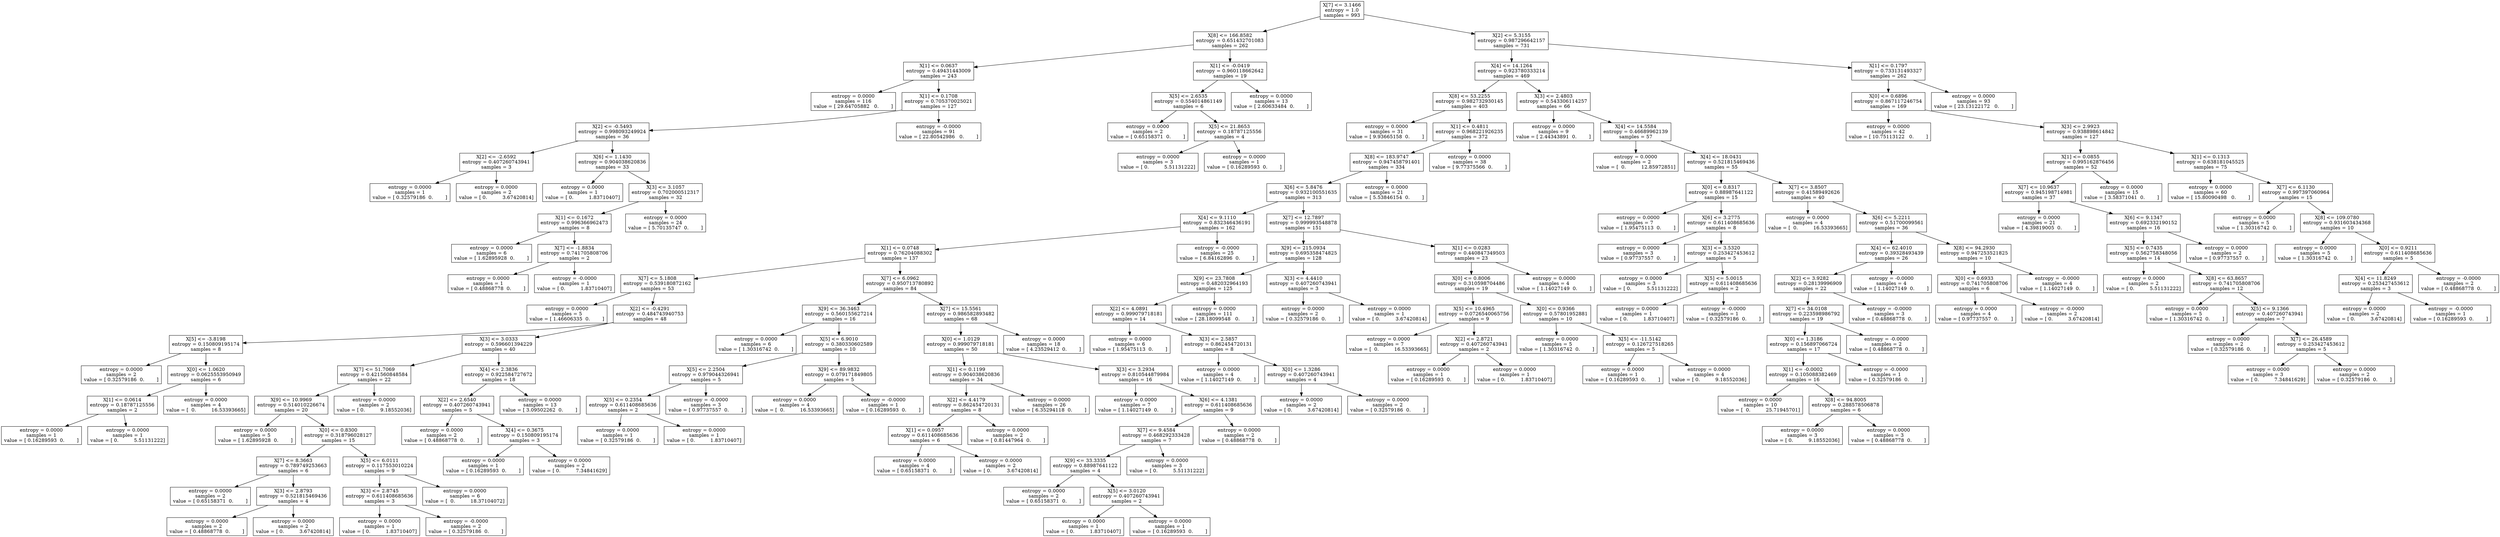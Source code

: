 digraph Tree {
0 [label="X[7] <= 3.1466\nentropy = 1.0\nsamples = 993", shape="box"] ;
1 [label="X[8] <= 166.8582\nentropy = 0.651432701083\nsamples = 262", shape="box"] ;
0 -> 1 ;
2 [label="X[1] <= 0.0637\nentropy = 0.49431443009\nsamples = 243", shape="box"] ;
1 -> 2 ;
3 [label="entropy = 0.0000\nsamples = 116\nvalue = [ 29.64705882   0.        ]", shape="box"] ;
2 -> 3 ;
4 [label="X[1] <= 0.1708\nentropy = 0.705370025021\nsamples = 127", shape="box"] ;
2 -> 4 ;
5 [label="X[2] <= -0.5493\nentropy = 0.998093249924\nsamples = 36", shape="box"] ;
4 -> 5 ;
6 [label="X[2] <= -2.6592\nentropy = 0.407260743941\nsamples = 3", shape="box"] ;
5 -> 6 ;
7 [label="entropy = 0.0000\nsamples = 1\nvalue = [ 0.32579186  0.        ]", shape="box"] ;
6 -> 7 ;
8 [label="entropy = 0.0000\nsamples = 2\nvalue = [ 0.          3.67420814]", shape="box"] ;
6 -> 8 ;
9 [label="X[6] <= 1.1430\nentropy = 0.904038620836\nsamples = 33", shape="box"] ;
5 -> 9 ;
10 [label="entropy = 0.0000\nsamples = 1\nvalue = [ 0.          1.83710407]", shape="box"] ;
9 -> 10 ;
11 [label="X[3] <= 3.1057\nentropy = 0.702000512317\nsamples = 32", shape="box"] ;
9 -> 11 ;
12 [label="X[1] <= 0.1672\nentropy = 0.996366962473\nsamples = 8", shape="box"] ;
11 -> 12 ;
13 [label="entropy = 0.0000\nsamples = 6\nvalue = [ 1.62895928  0.        ]", shape="box"] ;
12 -> 13 ;
14 [label="X[7] <= -1.8834\nentropy = 0.741705808706\nsamples = 2", shape="box"] ;
12 -> 14 ;
15 [label="entropy = 0.0000\nsamples = 1\nvalue = [ 0.48868778  0.        ]", shape="box"] ;
14 -> 15 ;
16 [label="entropy = -0.0000\nsamples = 1\nvalue = [ 0.          1.83710407]", shape="box"] ;
14 -> 16 ;
17 [label="entropy = 0.0000\nsamples = 24\nvalue = [ 5.70135747  0.        ]", shape="box"] ;
11 -> 17 ;
18 [label="entropy = -0.0000\nsamples = 91\nvalue = [ 22.80542986   0.        ]", shape="box"] ;
4 -> 18 ;
19 [label="X[1] <= -0.0419\nentropy = 0.960118662642\nsamples = 19", shape="box"] ;
1 -> 19 ;
20 [label="X[5] <= 2.6535\nentropy = 0.554014861149\nsamples = 6", shape="box"] ;
19 -> 20 ;
21 [label="entropy = 0.0000\nsamples = 2\nvalue = [ 0.65158371  0.        ]", shape="box"] ;
20 -> 21 ;
22 [label="X[5] <= 21.8653\nentropy = 0.18787125556\nsamples = 4", shape="box"] ;
20 -> 22 ;
23 [label="entropy = 0.0000\nsamples = 3\nvalue = [ 0.          5.51131222]", shape="box"] ;
22 -> 23 ;
24 [label="entropy = 0.0000\nsamples = 1\nvalue = [ 0.16289593  0.        ]", shape="box"] ;
22 -> 24 ;
25 [label="entropy = 0.0000\nsamples = 13\nvalue = [ 2.60633484  0.        ]", shape="box"] ;
19 -> 25 ;
26 [label="X[2] <= 5.3155\nentropy = 0.987296642157\nsamples = 731", shape="box"] ;
0 -> 26 ;
27 [label="X[4] <= 14.1264\nentropy = 0.923780333214\nsamples = 469", shape="box"] ;
26 -> 27 ;
28 [label="X[8] <= 53.2255\nentropy = 0.982732930145\nsamples = 403", shape="box"] ;
27 -> 28 ;
29 [label="entropy = 0.0000\nsamples = 31\nvalue = [ 9.93665158  0.        ]", shape="box"] ;
28 -> 29 ;
30 [label="X[1] <= 0.4811\nentropy = 0.968221926235\nsamples = 372", shape="box"] ;
28 -> 30 ;
31 [label="X[8] <= 183.9747\nentropy = 0.947458791401\nsamples = 334", shape="box"] ;
30 -> 31 ;
32 [label="X[6] <= 5.8476\nentropy = 0.932100551635\nsamples = 313", shape="box"] ;
31 -> 32 ;
33 [label="X[4] <= 9.1110\nentropy = 0.832346436191\nsamples = 162", shape="box"] ;
32 -> 33 ;
34 [label="X[1] <= 0.0748\nentropy = 0.76204088302\nsamples = 137", shape="box"] ;
33 -> 34 ;
35 [label="X[7] <= 5.1808\nentropy = 0.539180872162\nsamples = 53", shape="box"] ;
34 -> 35 ;
36 [label="entropy = 0.0000\nsamples = 5\nvalue = [ 1.46606335  0.        ]", shape="box"] ;
35 -> 36 ;
37 [label="X[2] <= -0.4291\nentropy = 0.484743940753\nsamples = 48", shape="box"] ;
35 -> 37 ;
38 [label="X[5] <= -3.8198\nentropy = 0.150809195174\nsamples = 8", shape="box"] ;
37 -> 38 ;
39 [label="entropy = 0.0000\nsamples = 2\nvalue = [ 0.32579186  0.        ]", shape="box"] ;
38 -> 39 ;
40 [label="X[0] <= 1.0620\nentropy = 0.0625553950949\nsamples = 6", shape="box"] ;
38 -> 40 ;
41 [label="X[1] <= 0.0614\nentropy = 0.18787125556\nsamples = 2", shape="box"] ;
40 -> 41 ;
42 [label="entropy = 0.0000\nsamples = 1\nvalue = [ 0.16289593  0.        ]", shape="box"] ;
41 -> 42 ;
43 [label="entropy = 0.0000\nsamples = 1\nvalue = [ 0.          5.51131222]", shape="box"] ;
41 -> 43 ;
44 [label="entropy = 0.0000\nsamples = 4\nvalue = [  0.          16.53393665]", shape="box"] ;
40 -> 44 ;
45 [label="X[3] <= 3.0333\nentropy = 0.596601394229\nsamples = 40", shape="box"] ;
37 -> 45 ;
46 [label="X[7] <= 51.7069\nentropy = 0.421560848584\nsamples = 22", shape="box"] ;
45 -> 46 ;
47 [label="X[9] <= 10.9969\nentropy = 0.514010226674\nsamples = 20", shape="box"] ;
46 -> 47 ;
48 [label="entropy = 0.0000\nsamples = 5\nvalue = [ 1.62895928  0.        ]", shape="box"] ;
47 -> 48 ;
49 [label="X[0] <= 0.8300\nentropy = 0.318796028127\nsamples = 15", shape="box"] ;
47 -> 49 ;
50 [label="X[7] <= 8.3663\nentropy = 0.789749253663\nsamples = 6", shape="box"] ;
49 -> 50 ;
51 [label="entropy = 0.0000\nsamples = 2\nvalue = [ 0.65158371  0.        ]", shape="box"] ;
50 -> 51 ;
52 [label="X[3] <= 2.8793\nentropy = 0.521815469436\nsamples = 4", shape="box"] ;
50 -> 52 ;
53 [label="entropy = 0.0000\nsamples = 2\nvalue = [ 0.48868778  0.        ]", shape="box"] ;
52 -> 53 ;
54 [label="entropy = 0.0000\nsamples = 2\nvalue = [ 0.          3.67420814]", shape="box"] ;
52 -> 54 ;
55 [label="X[5] <= 6.0111\nentropy = 0.117553010224\nsamples = 9", shape="box"] ;
49 -> 55 ;
56 [label="X[3] <= 2.8745\nentropy = 0.611408685636\nsamples = 3", shape="box"] ;
55 -> 56 ;
57 [label="entropy = 0.0000\nsamples = 1\nvalue = [ 0.          1.83710407]", shape="box"] ;
56 -> 57 ;
58 [label="entropy = -0.0000\nsamples = 2\nvalue = [ 0.32579186  0.        ]", shape="box"] ;
56 -> 58 ;
59 [label="entropy = 0.0000\nsamples = 6\nvalue = [  0.          18.37104072]", shape="box"] ;
55 -> 59 ;
60 [label="entropy = 0.0000\nsamples = 2\nvalue = [ 0.          9.18552036]", shape="box"] ;
46 -> 60 ;
61 [label="X[4] <= 2.3836\nentropy = 0.922584727672\nsamples = 18", shape="box"] ;
45 -> 61 ;
62 [label="X[2] <= 2.6540\nentropy = 0.407260743941\nsamples = 5", shape="box"] ;
61 -> 62 ;
63 [label="entropy = 0.0000\nsamples = 2\nvalue = [ 0.48868778  0.        ]", shape="box"] ;
62 -> 63 ;
64 [label="X[4] <= 0.3675\nentropy = 0.150809195174\nsamples = 3", shape="box"] ;
62 -> 64 ;
65 [label="entropy = 0.0000\nsamples = 1\nvalue = [ 0.16289593  0.        ]", shape="box"] ;
64 -> 65 ;
66 [label="entropy = 0.0000\nsamples = 2\nvalue = [ 0.          7.34841629]", shape="box"] ;
64 -> 66 ;
67 [label="entropy = 0.0000\nsamples = 13\nvalue = [ 3.09502262  0.        ]", shape="box"] ;
61 -> 67 ;
68 [label="X[7] <= 6.0962\nentropy = 0.950713780892\nsamples = 84", shape="box"] ;
34 -> 68 ;
69 [label="X[9] <= 36.3463\nentropy = 0.560155627214\nsamples = 16", shape="box"] ;
68 -> 69 ;
70 [label="entropy = 0.0000\nsamples = 6\nvalue = [ 1.30316742  0.        ]", shape="box"] ;
69 -> 70 ;
71 [label="X[5] <= 6.9010\nentropy = 0.380330602589\nsamples = 10", shape="box"] ;
69 -> 71 ;
72 [label="X[5] <= 2.2504\nentropy = 0.979044326941\nsamples = 5", shape="box"] ;
71 -> 72 ;
73 [label="X[5] <= 0.2354\nentropy = 0.611408685636\nsamples = 2", shape="box"] ;
72 -> 73 ;
74 [label="entropy = 0.0000\nsamples = 1\nvalue = [ 0.32579186  0.        ]", shape="box"] ;
73 -> 74 ;
75 [label="entropy = 0.0000\nsamples = 1\nvalue = [ 0.          1.83710407]", shape="box"] ;
73 -> 75 ;
76 [label="entropy = -0.0000\nsamples = 3\nvalue = [ 0.97737557  0.        ]", shape="box"] ;
72 -> 76 ;
77 [label="X[9] <= 89.9832\nentropy = 0.079171849805\nsamples = 5", shape="box"] ;
71 -> 77 ;
78 [label="entropy = 0.0000\nsamples = 4\nvalue = [  0.          16.53393665]", shape="box"] ;
77 -> 78 ;
79 [label="entropy = -0.0000\nsamples = 1\nvalue = [ 0.16289593  0.        ]", shape="box"] ;
77 -> 79 ;
80 [label="X[7] <= 15.5561\nentropy = 0.986582893482\nsamples = 68", shape="box"] ;
68 -> 80 ;
81 [label="X[0] <= 1.0129\nentropy = 0.999079718181\nsamples = 50", shape="box"] ;
80 -> 81 ;
82 [label="X[1] <= 0.1199\nentropy = 0.904038620836\nsamples = 34", shape="box"] ;
81 -> 82 ;
83 [label="X[2] <= 4.4179\nentropy = 0.862454720131\nsamples = 8", shape="box"] ;
82 -> 83 ;
84 [label="X[1] <= 0.0957\nentropy = 0.611408685636\nsamples = 6", shape="box"] ;
83 -> 84 ;
85 [label="entropy = 0.0000\nsamples = 4\nvalue = [ 0.65158371  0.        ]", shape="box"] ;
84 -> 85 ;
86 [label="entropy = 0.0000\nsamples = 2\nvalue = [ 0.          3.67420814]", shape="box"] ;
84 -> 86 ;
87 [label="entropy = 0.0000\nsamples = 2\nvalue = [ 0.81447964  0.        ]", shape="box"] ;
83 -> 87 ;
88 [label="entropy = 0.0000\nsamples = 26\nvalue = [ 6.35294118  0.        ]", shape="box"] ;
82 -> 88 ;
89 [label="X[3] <= 3.2934\nentropy = 0.810544879984\nsamples = 16", shape="box"] ;
81 -> 89 ;
90 [label="entropy = 0.0000\nsamples = 7\nvalue = [ 1.14027149  0.        ]", shape="box"] ;
89 -> 90 ;
91 [label="X[6] <= 4.1381\nentropy = 0.611408685636\nsamples = 9", shape="box"] ;
89 -> 91 ;
92 [label="X[7] <= 9.4584\nentropy = 0.468292333428\nsamples = 7", shape="box"] ;
91 -> 92 ;
93 [label="X[9] <= 33.3335\nentropy = 0.88987641122\nsamples = 4", shape="box"] ;
92 -> 93 ;
94 [label="entropy = 0.0000\nsamples = 2\nvalue = [ 0.65158371  0.        ]", shape="box"] ;
93 -> 94 ;
95 [label="X[5] <= 3.0120\nentropy = 0.407260743941\nsamples = 2", shape="box"] ;
93 -> 95 ;
96 [label="entropy = 0.0000\nsamples = 1\nvalue = [ 0.          1.83710407]", shape="box"] ;
95 -> 96 ;
97 [label="entropy = 0.0000\nsamples = 1\nvalue = [ 0.16289593  0.        ]", shape="box"] ;
95 -> 97 ;
98 [label="entropy = 0.0000\nsamples = 3\nvalue = [ 0.          5.51131222]", shape="box"] ;
92 -> 98 ;
99 [label="entropy = 0.0000\nsamples = 2\nvalue = [ 0.48868778  0.        ]", shape="box"] ;
91 -> 99 ;
100 [label="entropy = 0.0000\nsamples = 18\nvalue = [ 4.23529412  0.        ]", shape="box"] ;
80 -> 100 ;
101 [label="entropy = -0.0000\nsamples = 25\nvalue = [ 6.84162896  0.        ]", shape="box"] ;
33 -> 101 ;
102 [label="X[7] <= 12.7897\nentropy = 0.999993548878\nsamples = 151", shape="box"] ;
32 -> 102 ;
103 [label="X[9] <= 215.0934\nentropy = 0.695358474825\nsamples = 128", shape="box"] ;
102 -> 103 ;
104 [label="X[9] <= 23.7808\nentropy = 0.482032964193\nsamples = 125", shape="box"] ;
103 -> 104 ;
105 [label="X[2] <= 4.0891\nentropy = 0.999079718181\nsamples = 14", shape="box"] ;
104 -> 105 ;
106 [label="entropy = 0.0000\nsamples = 6\nvalue = [ 1.95475113  0.        ]", shape="box"] ;
105 -> 106 ;
107 [label="X[3] <= 2.5857\nentropy = 0.862454720131\nsamples = 8", shape="box"] ;
105 -> 107 ;
108 [label="entropy = 0.0000\nsamples = 4\nvalue = [ 1.14027149  0.        ]", shape="box"] ;
107 -> 108 ;
109 [label="X[0] <= 1.3286\nentropy = 0.407260743941\nsamples = 4", shape="box"] ;
107 -> 109 ;
110 [label="entropy = 0.0000\nsamples = 2\nvalue = [ 0.          3.67420814]", shape="box"] ;
109 -> 110 ;
111 [label="entropy = 0.0000\nsamples = 2\nvalue = [ 0.32579186  0.        ]", shape="box"] ;
109 -> 111 ;
112 [label="entropy = 0.0000\nsamples = 111\nvalue = [ 28.18099548   0.        ]", shape="box"] ;
104 -> 112 ;
113 [label="X[3] <= 4.4410\nentropy = 0.407260743941\nsamples = 3", shape="box"] ;
103 -> 113 ;
114 [label="entropy = 0.0000\nsamples = 2\nvalue = [ 0.32579186  0.        ]", shape="box"] ;
113 -> 114 ;
115 [label="entropy = 0.0000\nsamples = 1\nvalue = [ 0.          3.67420814]", shape="box"] ;
113 -> 115 ;
116 [label="X[1] <= 0.0283\nentropy = 0.440847349503\nsamples = 23", shape="box"] ;
102 -> 116 ;
117 [label="X[0] <= 0.8006\nentropy = 0.310598704486\nsamples = 19", shape="box"] ;
116 -> 117 ;
118 [label="X[5] <= 10.4965\nentropy = 0.0726540065756\nsamples = 9", shape="box"] ;
117 -> 118 ;
119 [label="entropy = 0.0000\nsamples = 7\nvalue = [  0.          16.53393665]", shape="box"] ;
118 -> 119 ;
120 [label="X[2] <= 2.8721\nentropy = 0.407260743941\nsamples = 2", shape="box"] ;
118 -> 120 ;
121 [label="entropy = 0.0000\nsamples = 1\nvalue = [ 0.16289593  0.        ]", shape="box"] ;
120 -> 121 ;
122 [label="entropy = 0.0000\nsamples = 1\nvalue = [ 0.          1.83710407]", shape="box"] ;
120 -> 122 ;
123 [label="X[0] <= 0.9366\nentropy = 0.57801952881\nsamples = 10", shape="box"] ;
117 -> 123 ;
124 [label="entropy = 0.0000\nsamples = 5\nvalue = [ 1.30316742  0.        ]", shape="box"] ;
123 -> 124 ;
125 [label="X[5] <= -11.5142\nentropy = 0.126727518265\nsamples = 5", shape="box"] ;
123 -> 125 ;
126 [label="entropy = 0.0000\nsamples = 1\nvalue = [ 0.16289593  0.        ]", shape="box"] ;
125 -> 126 ;
127 [label="entropy = 0.0000\nsamples = 4\nvalue = [ 0.          9.18552036]", shape="box"] ;
125 -> 127 ;
128 [label="entropy = 0.0000\nsamples = 4\nvalue = [ 1.14027149  0.        ]", shape="box"] ;
116 -> 128 ;
129 [label="entropy = 0.0000\nsamples = 21\nvalue = [ 5.53846154  0.        ]", shape="box"] ;
31 -> 129 ;
130 [label="entropy = 0.0000\nsamples = 38\nvalue = [ 9.77375566  0.        ]", shape="box"] ;
30 -> 130 ;
131 [label="X[3] <= 2.4803\nentropy = 0.543306114257\nsamples = 66", shape="box"] ;
27 -> 131 ;
132 [label="entropy = 0.0000\nsamples = 9\nvalue = [ 2.44343891  0.        ]", shape="box"] ;
131 -> 132 ;
133 [label="X[4] <= 14.5584\nentropy = 0.46689962139\nsamples = 57", shape="box"] ;
131 -> 133 ;
134 [label="entropy = 0.0000\nsamples = 2\nvalue = [  0.          12.85972851]", shape="box"] ;
133 -> 134 ;
135 [label="X[4] <= 18.0431\nentropy = 0.521815469436\nsamples = 55", shape="box"] ;
133 -> 135 ;
136 [label="X[0] <= 0.8317\nentropy = 0.88987641122\nsamples = 15", shape="box"] ;
135 -> 136 ;
137 [label="entropy = 0.0000\nsamples = 7\nvalue = [ 1.95475113  0.        ]", shape="box"] ;
136 -> 137 ;
138 [label="X[6] <= 3.2775\nentropy = 0.611408685636\nsamples = 8", shape="box"] ;
136 -> 138 ;
139 [label="entropy = 0.0000\nsamples = 3\nvalue = [ 0.97737557  0.        ]", shape="box"] ;
138 -> 139 ;
140 [label="X[3] <= 3.5320\nentropy = 0.253427453612\nsamples = 5", shape="box"] ;
138 -> 140 ;
141 [label="entropy = 0.0000\nsamples = 3\nvalue = [ 0.          5.51131222]", shape="box"] ;
140 -> 141 ;
142 [label="X[5] <= 5.0015\nentropy = 0.611408685636\nsamples = 2", shape="box"] ;
140 -> 142 ;
143 [label="entropy = 0.0000\nsamples = 1\nvalue = [ 0.          1.83710407]", shape="box"] ;
142 -> 143 ;
144 [label="entropy = -0.0000\nsamples = 1\nvalue = [ 0.32579186  0.        ]", shape="box"] ;
142 -> 144 ;
145 [label="X[7] <= 3.8507\nentropy = 0.41589492626\nsamples = 40", shape="box"] ;
135 -> 145 ;
146 [label="entropy = 0.0000\nsamples = 4\nvalue = [  0.          16.53393665]", shape="box"] ;
145 -> 146 ;
147 [label="X[6] <= 5.2211\nentropy = 0.51700099561\nsamples = 36", shape="box"] ;
145 -> 147 ;
148 [label="X[4] <= 62.4010\nentropy = 0.39328493439\nsamples = 26", shape="box"] ;
147 -> 148 ;
149 [label="X[2] <= 3.9282\nentropy = 0.28139996909\nsamples = 22", shape="box"] ;
148 -> 149 ;
150 [label="X[7] <= 34.0108\nentropy = 0.223598986792\nsamples = 19", shape="box"] ;
149 -> 150 ;
151 [label="X[0] <= 1.3186\nentropy = 0.156897066724\nsamples = 17", shape="box"] ;
150 -> 151 ;
152 [label="X[1] <= -0.0002\nentropy = 0.105088382469\nsamples = 16", shape="box"] ;
151 -> 152 ;
153 [label="entropy = 0.0000\nsamples = 10\nvalue = [  0.          25.71945701]", shape="box"] ;
152 -> 153 ;
154 [label="X[8] <= 94.8005\nentropy = 0.288578506878\nsamples = 6", shape="box"] ;
152 -> 154 ;
155 [label="entropy = 0.0000\nsamples = 3\nvalue = [ 0.          9.18552036]", shape="box"] ;
154 -> 155 ;
156 [label="entropy = 0.0000\nsamples = 3\nvalue = [ 0.48868778  0.        ]", shape="box"] ;
154 -> 156 ;
157 [label="entropy = -0.0000\nsamples = 1\nvalue = [ 0.32579186  0.        ]", shape="box"] ;
151 -> 157 ;
158 [label="entropy = -0.0000\nsamples = 2\nvalue = [ 0.48868778  0.        ]", shape="box"] ;
150 -> 158 ;
159 [label="entropy = -0.0000\nsamples = 3\nvalue = [ 0.48868778  0.        ]", shape="box"] ;
149 -> 159 ;
160 [label="entropy = -0.0000\nsamples = 4\nvalue = [ 1.14027149  0.        ]", shape="box"] ;
148 -> 160 ;
161 [label="X[8] <= 94.2930\nentropy = 0.947253521825\nsamples = 10", shape="box"] ;
147 -> 161 ;
162 [label="X[0] <= 0.6933\nentropy = 0.741705808706\nsamples = 6", shape="box"] ;
161 -> 162 ;
163 [label="entropy = 0.0000\nsamples = 4\nvalue = [ 0.97737557  0.        ]", shape="box"] ;
162 -> 163 ;
164 [label="entropy = -0.0000\nsamples = 2\nvalue = [ 0.          3.67420814]", shape="box"] ;
162 -> 164 ;
165 [label="entropy = -0.0000\nsamples = 4\nvalue = [ 1.14027149  0.        ]", shape="box"] ;
161 -> 165 ;
166 [label="X[1] <= 0.1797\nentropy = 0.733131493327\nsamples = 262", shape="box"] ;
26 -> 166 ;
167 [label="X[0] <= 0.6896\nentropy = 0.867117246754\nsamples = 169", shape="box"] ;
166 -> 167 ;
168 [label="entropy = 0.0000\nsamples = 42\nvalue = [ 10.75113122   0.        ]", shape="box"] ;
167 -> 168 ;
169 [label="X[3] <= 2.9923\nentropy = 0.938898614842\nsamples = 127", shape="box"] ;
167 -> 169 ;
170 [label="X[1] <= 0.0855\nentropy = 0.995162876456\nsamples = 52", shape="box"] ;
169 -> 170 ;
171 [label="X[7] <= 10.9637\nentropy = 0.945198714981\nsamples = 37", shape="box"] ;
170 -> 171 ;
172 [label="entropy = 0.0000\nsamples = 21\nvalue = [ 4.39819005  0.        ]", shape="box"] ;
171 -> 172 ;
173 [label="X[6] <= 9.1347\nentropy = 0.692332190152\nsamples = 16", shape="box"] ;
171 -> 173 ;
174 [label="X[5] <= 0.7435\nentropy = 0.562758348056\nsamples = 14", shape="box"] ;
173 -> 174 ;
175 [label="entropy = 0.0000\nsamples = 2\nvalue = [ 0.          5.51131222]", shape="box"] ;
174 -> 175 ;
176 [label="X[8] <= 63.8657\nentropy = 0.741705808706\nsamples = 12", shape="box"] ;
174 -> 176 ;
177 [label="entropy = 0.0000\nsamples = 5\nvalue = [ 1.30316742  0.        ]", shape="box"] ;
176 -> 177 ;
178 [label="X[5] <= 9.1366\nentropy = 0.407260743941\nsamples = 7", shape="box"] ;
176 -> 178 ;
179 [label="entropy = 0.0000\nsamples = 2\nvalue = [ 0.32579186  0.        ]", shape="box"] ;
178 -> 179 ;
180 [label="X[7] <= 26.4589\nentropy = 0.253427453612\nsamples = 5", shape="box"] ;
178 -> 180 ;
181 [label="entropy = 0.0000\nsamples = 3\nvalue = [ 0.          7.34841629]", shape="box"] ;
180 -> 181 ;
182 [label="entropy = 0.0000\nsamples = 2\nvalue = [ 0.32579186  0.        ]", shape="box"] ;
180 -> 182 ;
183 [label="entropy = 0.0000\nsamples = 2\nvalue = [ 0.97737557  0.        ]", shape="box"] ;
173 -> 183 ;
184 [label="entropy = 0.0000\nsamples = 15\nvalue = [ 3.58371041  0.        ]", shape="box"] ;
170 -> 184 ;
185 [label="X[1] <= 0.1313\nentropy = 0.638181045525\nsamples = 75", shape="box"] ;
169 -> 185 ;
186 [label="entropy = 0.0000\nsamples = 60\nvalue = [ 15.80090498   0.        ]", shape="box"] ;
185 -> 186 ;
187 [label="X[7] <= 6.1130\nentropy = 0.997397060964\nsamples = 15", shape="box"] ;
185 -> 187 ;
188 [label="entropy = 0.0000\nsamples = 5\nvalue = [ 1.30316742  0.        ]", shape="box"] ;
187 -> 188 ;
189 [label="X[8] <= 109.0780\nentropy = 0.931603434368\nsamples = 10", shape="box"] ;
187 -> 189 ;
190 [label="entropy = 0.0000\nsamples = 5\nvalue = [ 1.30316742  0.        ]", shape="box"] ;
189 -> 190 ;
191 [label="X[0] <= 0.9211\nentropy = 0.611408685636\nsamples = 5", shape="box"] ;
189 -> 191 ;
192 [label="X[4] <= 11.8249\nentropy = 0.253427453612\nsamples = 3", shape="box"] ;
191 -> 192 ;
193 [label="entropy = 0.0000\nsamples = 2\nvalue = [ 0.          3.67420814]", shape="box"] ;
192 -> 193 ;
194 [label="entropy = -0.0000\nsamples = 1\nvalue = [ 0.16289593  0.        ]", shape="box"] ;
192 -> 194 ;
195 [label="entropy = -0.0000\nsamples = 2\nvalue = [ 0.48868778  0.        ]", shape="box"] ;
191 -> 195 ;
196 [label="entropy = 0.0000\nsamples = 93\nvalue = [ 23.13122172   0.        ]", shape="box"] ;
166 -> 196 ;
}